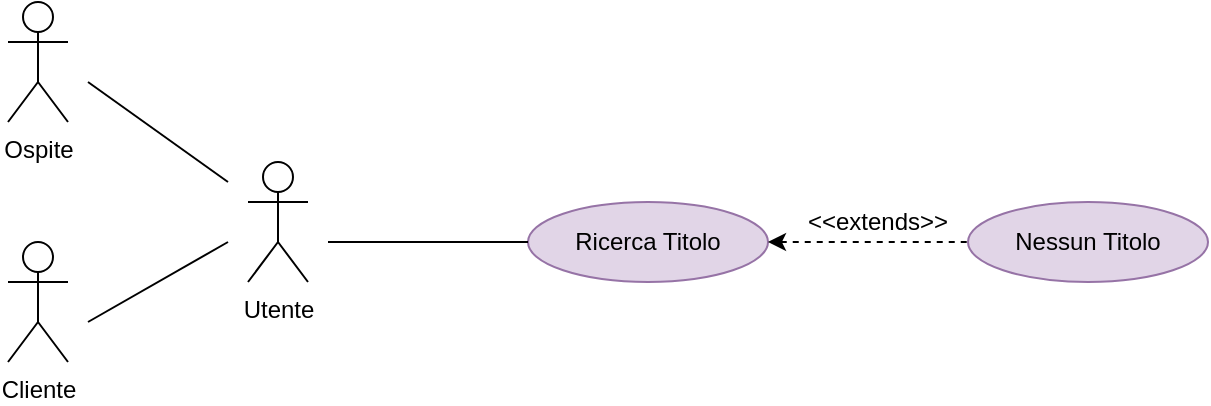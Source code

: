 <mxfile version="15.7.3" type="device"><diagram id="TrNVXB3QxGRaKXdLqnum" name="Page-1"><mxGraphModel dx="780" dy="808" grid="1" gridSize="10" guides="1" tooltips="1" connect="1" arrows="1" fold="1" page="1" pageScale="1" pageWidth="827" pageHeight="1169" math="0" shadow="0"><root><mxCell id="0"/><mxCell id="1" parent="0"/><mxCell id="iCvDkI6bxkvgrSPnhYjd-1" value="Ospite" style="shape=umlActor;verticalLabelPosition=bottom;verticalAlign=top;html=1;outlineConnect=0;" parent="1" vertex="1"><mxGeometry x="120" y="220" width="30" height="60" as="geometry"/></mxCell><mxCell id="iCvDkI6bxkvgrSPnhYjd-4" value="Cliente" style="shape=umlActor;verticalLabelPosition=bottom;verticalAlign=top;html=1;outlineConnect=0;" parent="1" vertex="1"><mxGeometry x="120" y="340" width="30" height="60" as="geometry"/></mxCell><mxCell id="iCvDkI6bxkvgrSPnhYjd-6" value="Utente" style="shape=umlActor;verticalLabelPosition=bottom;verticalAlign=top;html=1;outlineConnect=0;" parent="1" vertex="1"><mxGeometry x="240" y="300" width="30" height="60" as="geometry"/></mxCell><mxCell id="iCvDkI6bxkvgrSPnhYjd-7" value="Ricerca Titolo" style="ellipse;whiteSpace=wrap;html=1;fillColor=#e1d5e7;strokeColor=#9673a6;" parent="1" vertex="1"><mxGeometry x="380" y="320" width="120" height="40" as="geometry"/></mxCell><mxCell id="iCvDkI6bxkvgrSPnhYjd-8" value="" style="endArrow=none;html=1;rounded=0;" parent="1" edge="1"><mxGeometry width="50" height="50" relative="1" as="geometry"><mxPoint x="160" y="260" as="sourcePoint"/><mxPoint x="230" y="310" as="targetPoint"/></mxGeometry></mxCell><mxCell id="iCvDkI6bxkvgrSPnhYjd-9" value="" style="endArrow=none;html=1;rounded=0;" parent="1" edge="1"><mxGeometry width="50" height="50" relative="1" as="geometry"><mxPoint x="160" y="380" as="sourcePoint"/><mxPoint x="230" y="340" as="targetPoint"/></mxGeometry></mxCell><mxCell id="iCvDkI6bxkvgrSPnhYjd-10" value="" style="endArrow=none;html=1;rounded=0;entryX=0;entryY=0.5;entryDx=0;entryDy=0;" parent="1" target="iCvDkI6bxkvgrSPnhYjd-7" edge="1"><mxGeometry width="50" height="50" relative="1" as="geometry"><mxPoint x="280" y="340" as="sourcePoint"/><mxPoint x="340" y="210" as="targetPoint"/></mxGeometry></mxCell><mxCell id="eHMC6mv9HP-y5ZwsRkGO-1" value="Nessun Titolo" style="ellipse;whiteSpace=wrap;html=1;fillColor=#e1d5e7;strokeColor=#9673a6;" parent="1" vertex="1"><mxGeometry x="600" y="320" width="120" height="40" as="geometry"/></mxCell><mxCell id="eHMC6mv9HP-y5ZwsRkGO-2" value="" style="endArrow=none;dashed=1;html=1;rounded=0;startArrow=classic;startFill=1;entryX=0;entryY=0.5;entryDx=0;entryDy=0;exitX=1;exitY=0.5;exitDx=0;exitDy=0;" parent="1" source="iCvDkI6bxkvgrSPnhYjd-7" target="eHMC6mv9HP-y5ZwsRkGO-1" edge="1"><mxGeometry width="50" height="50" relative="1" as="geometry"><mxPoint x="390" y="540" as="sourcePoint"/><mxPoint x="440" y="490" as="targetPoint"/></mxGeometry></mxCell><mxCell id="eHMC6mv9HP-y5ZwsRkGO-3" value="&amp;lt;&amp;lt;extends&amp;gt;&amp;gt;" style="text;html=1;strokeColor=none;fillColor=none;align=center;verticalAlign=middle;whiteSpace=wrap;rounded=0;" parent="1" vertex="1"><mxGeometry x="520" y="315" width="70" height="30" as="geometry"/></mxCell></root></mxGraphModel></diagram></mxfile>